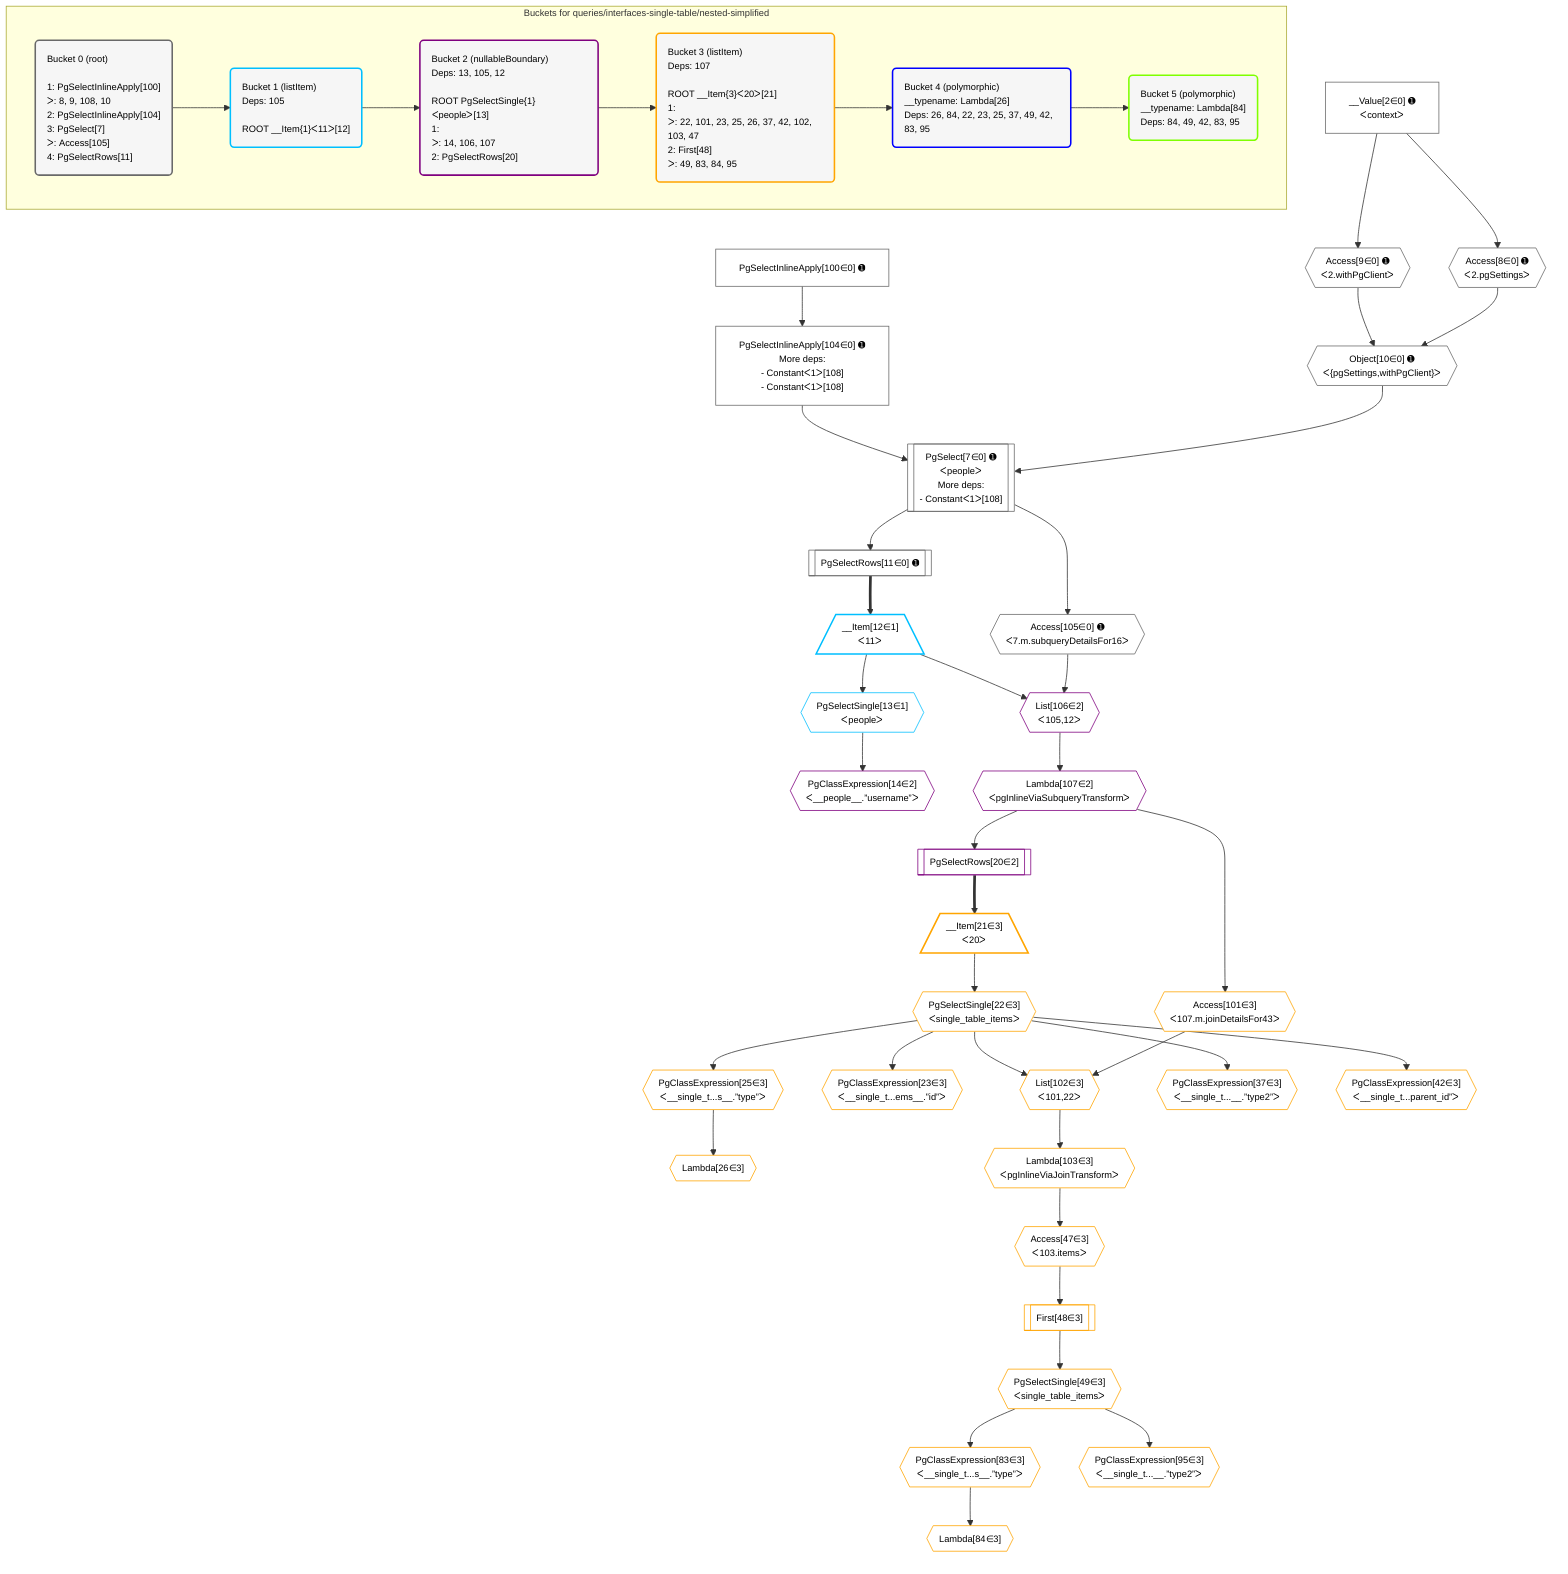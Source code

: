 %%{init: {'themeVariables': { 'fontSize': '12px'}}}%%
graph TD
    classDef path fill:#eee,stroke:#000,color:#000
    classDef plan fill:#fff,stroke-width:1px,color:#000
    classDef itemplan fill:#fff,stroke-width:2px,color:#000
    classDef unbatchedplan fill:#dff,stroke-width:1px,color:#000
    classDef sideeffectplan fill:#fcc,stroke-width:2px,color:#000
    classDef bucket fill:#f6f6f6,color:#000,stroke-width:2px,text-align:left

    subgraph "Buckets for queries/interfaces-single-table/nested-simplified"
    Bucket0("Bucket 0 (root)<br /><br />1: PgSelectInlineApply[100]<br />ᐳ: 8, 9, 108, 10<br />2: PgSelectInlineApply[104]<br />3: PgSelect[7]<br />ᐳ: Access[105]<br />4: PgSelectRows[11]"):::bucket
    Bucket1("Bucket 1 (listItem)<br />Deps: 105<br /><br />ROOT __Item{1}ᐸ11ᐳ[12]"):::bucket
    Bucket2("Bucket 2 (nullableBoundary)<br />Deps: 13, 105, 12<br /><br />ROOT PgSelectSingle{1}ᐸpeopleᐳ[13]<br />1: <br />ᐳ: 14, 106, 107<br />2: PgSelectRows[20]"):::bucket
    Bucket3("Bucket 3 (listItem)<br />Deps: 107<br /><br />ROOT __Item{3}ᐸ20ᐳ[21]<br />1: <br />ᐳ: 22, 101, 23, 25, 26, 37, 42, 102, 103, 47<br />2: First[48]<br />ᐳ: 49, 83, 84, 95"):::bucket
    Bucket4("Bucket 4 (polymorphic)<br />__typename: Lambda[26]<br />Deps: 26, 84, 22, 23, 25, 37, 49, 42, 83, 95"):::bucket
    Bucket5("Bucket 5 (polymorphic)<br />__typename: Lambda[84]<br />Deps: 84, 49, 42, 83, 95"):::bucket
    end
    Bucket0 --> Bucket1
    Bucket1 --> Bucket2
    Bucket2 --> Bucket3
    Bucket3 --> Bucket4
    Bucket4 --> Bucket5

    %% plan dependencies
    PgSelect7[["PgSelect[7∈0] ➊<br />ᐸpeopleᐳ<br />More deps:<br />- Constantᐸ1ᐳ[108]"]]:::plan
    Object10{{"Object[10∈0] ➊<br />ᐸ{pgSettings,withPgClient}ᐳ"}}:::plan
    PgSelectInlineApply104["PgSelectInlineApply[104∈0] ➊<br />More deps:<br />- Constantᐸ1ᐳ[108]<br />- Constantᐸ1ᐳ[108]"]:::plan
    Object10 & PgSelectInlineApply104 --> PgSelect7
    PgSelectInlineApply100["PgSelectInlineApply[100∈0] ➊"]:::plan
    PgSelectInlineApply100 --> PgSelectInlineApply104
    Access8{{"Access[8∈0] ➊<br />ᐸ2.pgSettingsᐳ"}}:::plan
    Access9{{"Access[9∈0] ➊<br />ᐸ2.withPgClientᐳ"}}:::plan
    Access8 & Access9 --> Object10
    __Value2["__Value[2∈0] ➊<br />ᐸcontextᐳ"]:::plan
    __Value2 --> Access8
    __Value2 --> Access9
    PgSelectRows11[["PgSelectRows[11∈0] ➊"]]:::plan
    PgSelect7 --> PgSelectRows11
    Access105{{"Access[105∈0] ➊<br />ᐸ7.m.subqueryDetailsFor16ᐳ"}}:::plan
    PgSelect7 --> Access105
    __Item12[/"__Item[12∈1]<br />ᐸ11ᐳ"\]:::itemplan
    PgSelectRows11 ==> __Item12
    PgSelectSingle13{{"PgSelectSingle[13∈1]<br />ᐸpeopleᐳ"}}:::plan
    __Item12 --> PgSelectSingle13
    List106{{"List[106∈2]<br />ᐸ105,12ᐳ"}}:::plan
    Access105 & __Item12 --> List106
    PgClassExpression14{{"PgClassExpression[14∈2]<br />ᐸ__people__.”username”ᐳ"}}:::plan
    PgSelectSingle13 --> PgClassExpression14
    PgSelectRows20[["PgSelectRows[20∈2]"]]:::plan
    Lambda107{{"Lambda[107∈2]<br />ᐸpgInlineViaSubqueryTransformᐳ"}}:::plan
    Lambda107 --> PgSelectRows20
    List106 --> Lambda107
    List102{{"List[102∈3]<br />ᐸ101,22ᐳ"}}:::plan
    Access101{{"Access[101∈3]<br />ᐸ107.m.joinDetailsFor43ᐳ"}}:::plan
    PgSelectSingle22{{"PgSelectSingle[22∈3]<br />ᐸsingle_table_itemsᐳ"}}:::plan
    Access101 & PgSelectSingle22 --> List102
    __Item21[/"__Item[21∈3]<br />ᐸ20ᐳ"\]:::itemplan
    PgSelectRows20 ==> __Item21
    __Item21 --> PgSelectSingle22
    PgClassExpression23{{"PgClassExpression[23∈3]<br />ᐸ__single_t...ems__.”id”ᐳ"}}:::plan
    PgSelectSingle22 --> PgClassExpression23
    PgClassExpression25{{"PgClassExpression[25∈3]<br />ᐸ__single_t...s__.”type”ᐳ"}}:::plan
    PgSelectSingle22 --> PgClassExpression25
    Lambda26{{"Lambda[26∈3]"}}:::plan
    PgClassExpression25 --> Lambda26
    PgClassExpression37{{"PgClassExpression[37∈3]<br />ᐸ__single_t...__.”type2”ᐳ"}}:::plan
    PgSelectSingle22 --> PgClassExpression37
    PgClassExpression42{{"PgClassExpression[42∈3]<br />ᐸ__single_t...parent_id”ᐳ"}}:::plan
    PgSelectSingle22 --> PgClassExpression42
    Access47{{"Access[47∈3]<br />ᐸ103.itemsᐳ"}}:::plan
    Lambda103{{"Lambda[103∈3]<br />ᐸpgInlineViaJoinTransformᐳ"}}:::plan
    Lambda103 --> Access47
    First48[["First[48∈3]"]]:::plan
    Access47 --> First48
    PgSelectSingle49{{"PgSelectSingle[49∈3]<br />ᐸsingle_table_itemsᐳ"}}:::plan
    First48 --> PgSelectSingle49
    PgClassExpression83{{"PgClassExpression[83∈3]<br />ᐸ__single_t...s__.”type”ᐳ"}}:::plan
    PgSelectSingle49 --> PgClassExpression83
    Lambda84{{"Lambda[84∈3]"}}:::plan
    PgClassExpression83 --> Lambda84
    PgClassExpression95{{"PgClassExpression[95∈3]<br />ᐸ__single_t...__.”type2”ᐳ"}}:::plan
    PgSelectSingle49 --> PgClassExpression95
    Lambda107 --> Access101
    List102 --> Lambda103

    %% define steps
    classDef bucket0 stroke:#696969
    class Bucket0,__Value2,PgSelect7,Access8,Access9,Object10,PgSelectRows11,PgSelectInlineApply100,PgSelectInlineApply104,Access105 bucket0
    classDef bucket1 stroke:#00bfff
    class Bucket1,__Item12,PgSelectSingle13 bucket1
    classDef bucket2 stroke:#7f007f
    class Bucket2,PgClassExpression14,PgSelectRows20,List106,Lambda107 bucket2
    classDef bucket3 stroke:#ffa500
    class Bucket3,__Item21,PgSelectSingle22,PgClassExpression23,PgClassExpression25,Lambda26,PgClassExpression37,PgClassExpression42,Access47,First48,PgSelectSingle49,PgClassExpression83,Lambda84,PgClassExpression95,Access101,List102,Lambda103 bucket3
    classDef bucket4 stroke:#0000ff
    class Bucket4 bucket4
    classDef bucket5 stroke:#7fff00
    class Bucket5 bucket5